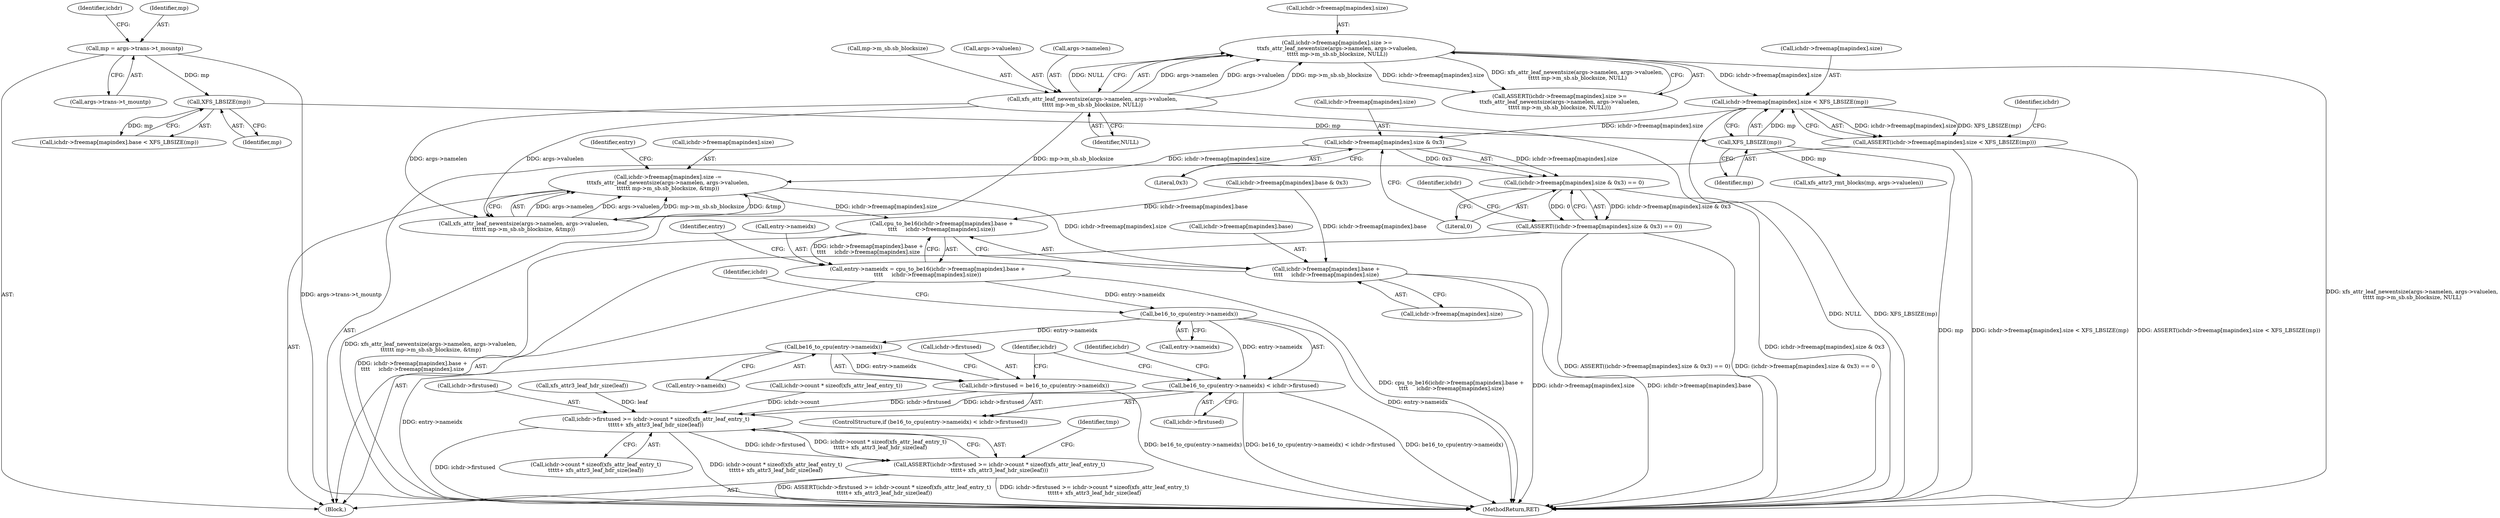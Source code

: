 digraph "0_linux_8275cdd0e7ac550dcce2b3ef6d2fb3b808c1ae59_2@API" {
"1000254" [label="(Call,ichdr->freemap[mapindex].size < XFS_LBSIZE(mp))"];
"1000232" [label="(Call,ichdr->freemap[mapindex].size >=\n\t\txfs_attr_leaf_newentsize(args->namelen, args->valuelen,\n\t\t\t\t\t mp->m_sb.sb_blocksize, NULL))"];
"1000240" [label="(Call,xfs_attr_leaf_newentsize(args->namelen, args->valuelen,\n\t\t\t\t\t mp->m_sb.sb_blocksize, NULL))"];
"1000262" [label="(Call,XFS_LBSIZE(mp))"];
"1000217" [label="(Call,XFS_LBSIZE(mp))"];
"1000201" [label="(Call,mp = args->trans->t_mountp)"];
"1000253" [label="(Call,ASSERT(ichdr->freemap[mapindex].size < XFS_LBSIZE(mp)))"];
"1000266" [label="(Call,ichdr->freemap[mapindex].size & 0x3)"];
"1000265" [label="(Call,(ichdr->freemap[mapindex].size & 0x3) == 0)"];
"1000264" [label="(Call,ASSERT((ichdr->freemap[mapindex].size & 0x3) == 0))"];
"1000276" [label="(Call,ichdr->freemap[mapindex].size -=\n\t\t\txfs_attr_leaf_newentsize(args->namelen, args->valuelen,\n\t\t\t\t\t\t mp->m_sb.sb_blocksize, &tmp))"];
"1000302" [label="(Call,cpu_to_be16(ichdr->freemap[mapindex].base +\n\t\t\t\t     ichdr->freemap[mapindex].size))"];
"1000298" [label="(Call,entry->nameidx = cpu_to_be16(ichdr->freemap[mapindex].base +\n\t\t\t\t     ichdr->freemap[mapindex].size))"];
"1000568" [label="(Call,be16_to_cpu(entry->nameidx))"];
"1000567" [label="(Call,be16_to_cpu(entry->nameidx) < ichdr->firstused)"];
"1000584" [label="(Call,ichdr->firstused >= ichdr->count * sizeof(xfs_attr_leaf_entry_t)\n\t\t\t\t\t+ xfs_attr3_leaf_hdr_size(leaf))"];
"1000583" [label="(Call,ASSERT(ichdr->firstused >= ichdr->count * sizeof(xfs_attr_leaf_entry_t)\n\t\t\t\t\t+ xfs_attr3_leaf_hdr_size(leaf)))"];
"1000579" [label="(Call,be16_to_cpu(entry->nameidx))"];
"1000575" [label="(Call,ichdr->firstused = be16_to_cpu(entry->nameidx))"];
"1000303" [label="(Call,ichdr->freemap[mapindex].base +\n\t\t\t\t     ichdr->freemap[mapindex].size)"];
"1000576" [label="(Call,ichdr->firstused)"];
"1000311" [label="(Call,ichdr->freemap[mapindex].size)"];
"1000567" [label="(Call,be16_to_cpu(entry->nameidx) < ichdr->firstused)"];
"1000275" [label="(Literal,0)"];
"1000284" [label="(Call,xfs_attr_leaf_newentsize(args->namelen, args->valuelen,\n\t\t\t\t\t\t mp->m_sb.sb_blocksize, &tmp))"];
"1000217" [label="(Call,XFS_LBSIZE(mp))"];
"1000302" [label="(Call,cpu_to_be16(ichdr->freemap[mapindex].base +\n\t\t\t\t     ichdr->freemap[mapindex].size))"];
"1000254" [label="(Call,ichdr->freemap[mapindex].size < XFS_LBSIZE(mp))"];
"1000262" [label="(Call,XFS_LBSIZE(mp))"];
"1000253" [label="(Call,ASSERT(ichdr->freemap[mapindex].size < XFS_LBSIZE(mp)))"];
"1000244" [label="(Call,args->valuelen)"];
"1000201" [label="(Call,mp = args->trans->t_mountp)"];
"1000537" [label="(Call,xfs_attr3_rmt_blocks(mp, args->valuelen))"];
"1000203" [label="(Call,args->trans->t_mountp)"];
"1000202" [label="(Identifier,mp)"];
"1000270" [label="(Identifier,ichdr)"];
"1000583" [label="(Call,ASSERT(ichdr->firstused >= ichdr->count * sizeof(xfs_attr_leaf_entry_t)\n\t\t\t\t\t+ xfs_attr3_leaf_hdr_size(leaf)))"];
"1000255" [label="(Call,ichdr->freemap[mapindex].size)"];
"1000586" [label="(Identifier,ichdr)"];
"1000218" [label="(Identifier,mp)"];
"1000595" [label="(Call,xfs_attr3_leaf_hdr_size(leaf))"];
"1000274" [label="(Literal,0x3)"];
"1000303" [label="(Call,ichdr->freemap[mapindex].base +\n\t\t\t\t     ichdr->freemap[mapindex].size)"];
"1000304" [label="(Call,ichdr->freemap[mapindex].base)"];
"1000300" [label="(Identifier,entry)"];
"1000267" [label="(Call,ichdr->freemap[mapindex].size)"];
"1000584" [label="(Call,ichdr->firstused >= ichdr->count * sizeof(xfs_attr_leaf_entry_t)\n\t\t\t\t\t+ xfs_attr3_leaf_hdr_size(leaf))"];
"1000298" [label="(Call,entry->nameidx = cpu_to_be16(ichdr->freemap[mapindex].base +\n\t\t\t\t     ichdr->freemap[mapindex].size))"];
"1000265" [label="(Call,(ichdr->freemap[mapindex].size & 0x3) == 0)"];
"1000580" [label="(Call,entry->nameidx)"];
"1000280" [label="(Identifier,ichdr)"];
"1000209" [label="(Call,ichdr->freemap[mapindex].base < XFS_LBSIZE(mp))"];
"1000241" [label="(Call,args->namelen)"];
"1000221" [label="(Call,ichdr->freemap[mapindex].base & 0x3)"];
"1000240" [label="(Call,xfs_attr_leaf_newentsize(args->namelen, args->valuelen,\n\t\t\t\t\t mp->m_sb.sb_blocksize, NULL))"];
"1000277" [label="(Call,ichdr->freemap[mapindex].size)"];
"1000110" [label="(Block,)"];
"1000579" [label="(Call,be16_to_cpu(entry->nameidx))"];
"1000588" [label="(Call,ichdr->count * sizeof(xfs_attr_leaf_entry_t)\n\t\t\t\t\t+ xfs_attr3_leaf_hdr_size(leaf))"];
"1000589" [label="(Call,ichdr->count * sizeof(xfs_attr_leaf_entry_t))"];
"1000263" [label="(Identifier,mp)"];
"1000231" [label="(Call,ASSERT(ichdr->freemap[mapindex].size >=\n\t\txfs_attr_leaf_newentsize(args->namelen, args->valuelen,\n\t\t\t\t\t mp->m_sb.sb_blocksize, NULL)))"];
"1000299" [label="(Call,entry->nameidx)"];
"1000252" [label="(Identifier,NULL)"];
"1000264" [label="(Call,ASSERT((ichdr->freemap[mapindex].size & 0x3) == 0))"];
"1000233" [label="(Call,ichdr->freemap[mapindex].size)"];
"1000572" [label="(Call,ichdr->firstused)"];
"1000276" [label="(Call,ichdr->freemap[mapindex].size -=\n\t\t\txfs_attr_leaf_newentsize(args->namelen, args->valuelen,\n\t\t\t\t\t\t mp->m_sb.sb_blocksize, &tmp))"];
"1000320" [label="(Identifier,entry)"];
"1000662" [label="(MethodReturn,RET)"];
"1000266" [label="(Call,ichdr->freemap[mapindex].size & 0x3)"];
"1000573" [label="(Identifier,ichdr)"];
"1000568" [label="(Call,be16_to_cpu(entry->nameidx))"];
"1000566" [label="(ControlStructure,if (be16_to_cpu(entry->nameidx) < ichdr->firstused))"];
"1000575" [label="(Call,ichdr->firstused = be16_to_cpu(entry->nameidx))"];
"1000598" [label="(Identifier,tmp)"];
"1000569" [label="(Call,entry->nameidx)"];
"1000577" [label="(Identifier,ichdr)"];
"1000585" [label="(Call,ichdr->firstused)"];
"1000247" [label="(Call,mp->m_sb.sb_blocksize)"];
"1000213" [label="(Identifier,ichdr)"];
"1000232" [label="(Call,ichdr->freemap[mapindex].size >=\n\t\txfs_attr_leaf_newentsize(args->namelen, args->valuelen,\n\t\t\t\t\t mp->m_sb.sb_blocksize, NULL))"];
"1000254" -> "1000253"  [label="AST: "];
"1000254" -> "1000262"  [label="CFG: "];
"1000255" -> "1000254"  [label="AST: "];
"1000262" -> "1000254"  [label="AST: "];
"1000253" -> "1000254"  [label="CFG: "];
"1000254" -> "1000662"  [label="DDG: XFS_LBSIZE(mp)"];
"1000254" -> "1000253"  [label="DDG: ichdr->freemap[mapindex].size"];
"1000254" -> "1000253"  [label="DDG: XFS_LBSIZE(mp)"];
"1000232" -> "1000254"  [label="DDG: ichdr->freemap[mapindex].size"];
"1000262" -> "1000254"  [label="DDG: mp"];
"1000254" -> "1000266"  [label="DDG: ichdr->freemap[mapindex].size"];
"1000232" -> "1000231"  [label="AST: "];
"1000232" -> "1000240"  [label="CFG: "];
"1000233" -> "1000232"  [label="AST: "];
"1000240" -> "1000232"  [label="AST: "];
"1000231" -> "1000232"  [label="CFG: "];
"1000232" -> "1000662"  [label="DDG: xfs_attr_leaf_newentsize(args->namelen, args->valuelen,\n\t\t\t\t\t mp->m_sb.sb_blocksize, NULL)"];
"1000232" -> "1000231"  [label="DDG: ichdr->freemap[mapindex].size"];
"1000232" -> "1000231"  [label="DDG: xfs_attr_leaf_newentsize(args->namelen, args->valuelen,\n\t\t\t\t\t mp->m_sb.sb_blocksize, NULL)"];
"1000240" -> "1000232"  [label="DDG: args->namelen"];
"1000240" -> "1000232"  [label="DDG: args->valuelen"];
"1000240" -> "1000232"  [label="DDG: mp->m_sb.sb_blocksize"];
"1000240" -> "1000232"  [label="DDG: NULL"];
"1000240" -> "1000252"  [label="CFG: "];
"1000241" -> "1000240"  [label="AST: "];
"1000244" -> "1000240"  [label="AST: "];
"1000247" -> "1000240"  [label="AST: "];
"1000252" -> "1000240"  [label="AST: "];
"1000240" -> "1000662"  [label="DDG: NULL"];
"1000240" -> "1000284"  [label="DDG: args->namelen"];
"1000240" -> "1000284"  [label="DDG: args->valuelen"];
"1000240" -> "1000284"  [label="DDG: mp->m_sb.sb_blocksize"];
"1000262" -> "1000263"  [label="CFG: "];
"1000263" -> "1000262"  [label="AST: "];
"1000262" -> "1000662"  [label="DDG: mp"];
"1000217" -> "1000262"  [label="DDG: mp"];
"1000262" -> "1000537"  [label="DDG: mp"];
"1000217" -> "1000209"  [label="AST: "];
"1000217" -> "1000218"  [label="CFG: "];
"1000218" -> "1000217"  [label="AST: "];
"1000209" -> "1000217"  [label="CFG: "];
"1000217" -> "1000209"  [label="DDG: mp"];
"1000201" -> "1000217"  [label="DDG: mp"];
"1000201" -> "1000110"  [label="AST: "];
"1000201" -> "1000203"  [label="CFG: "];
"1000202" -> "1000201"  [label="AST: "];
"1000203" -> "1000201"  [label="AST: "];
"1000213" -> "1000201"  [label="CFG: "];
"1000201" -> "1000662"  [label="DDG: args->trans->t_mountp"];
"1000253" -> "1000110"  [label="AST: "];
"1000270" -> "1000253"  [label="CFG: "];
"1000253" -> "1000662"  [label="DDG: ASSERT(ichdr->freemap[mapindex].size < XFS_LBSIZE(mp))"];
"1000253" -> "1000662"  [label="DDG: ichdr->freemap[mapindex].size < XFS_LBSIZE(mp)"];
"1000266" -> "1000265"  [label="AST: "];
"1000266" -> "1000274"  [label="CFG: "];
"1000267" -> "1000266"  [label="AST: "];
"1000274" -> "1000266"  [label="AST: "];
"1000275" -> "1000266"  [label="CFG: "];
"1000266" -> "1000265"  [label="DDG: ichdr->freemap[mapindex].size"];
"1000266" -> "1000265"  [label="DDG: 0x3"];
"1000266" -> "1000276"  [label="DDG: ichdr->freemap[mapindex].size"];
"1000265" -> "1000264"  [label="AST: "];
"1000265" -> "1000275"  [label="CFG: "];
"1000275" -> "1000265"  [label="AST: "];
"1000264" -> "1000265"  [label="CFG: "];
"1000265" -> "1000662"  [label="DDG: ichdr->freemap[mapindex].size & 0x3"];
"1000265" -> "1000264"  [label="DDG: ichdr->freemap[mapindex].size & 0x3"];
"1000265" -> "1000264"  [label="DDG: 0"];
"1000264" -> "1000110"  [label="AST: "];
"1000280" -> "1000264"  [label="CFG: "];
"1000264" -> "1000662"  [label="DDG: (ichdr->freemap[mapindex].size & 0x3) == 0"];
"1000264" -> "1000662"  [label="DDG: ASSERT((ichdr->freemap[mapindex].size & 0x3) == 0)"];
"1000276" -> "1000110"  [label="AST: "];
"1000276" -> "1000284"  [label="CFG: "];
"1000277" -> "1000276"  [label="AST: "];
"1000284" -> "1000276"  [label="AST: "];
"1000300" -> "1000276"  [label="CFG: "];
"1000276" -> "1000662"  [label="DDG: xfs_attr_leaf_newentsize(args->namelen, args->valuelen,\n\t\t\t\t\t\t mp->m_sb.sb_blocksize, &tmp)"];
"1000284" -> "1000276"  [label="DDG: args->namelen"];
"1000284" -> "1000276"  [label="DDG: args->valuelen"];
"1000284" -> "1000276"  [label="DDG: mp->m_sb.sb_blocksize"];
"1000284" -> "1000276"  [label="DDG: &tmp"];
"1000276" -> "1000302"  [label="DDG: ichdr->freemap[mapindex].size"];
"1000276" -> "1000303"  [label="DDG: ichdr->freemap[mapindex].size"];
"1000302" -> "1000298"  [label="AST: "];
"1000302" -> "1000303"  [label="CFG: "];
"1000303" -> "1000302"  [label="AST: "];
"1000298" -> "1000302"  [label="CFG: "];
"1000302" -> "1000662"  [label="DDG: ichdr->freemap[mapindex].base +\n\t\t\t\t     ichdr->freemap[mapindex].size"];
"1000302" -> "1000298"  [label="DDG: ichdr->freemap[mapindex].base +\n\t\t\t\t     ichdr->freemap[mapindex].size"];
"1000221" -> "1000302"  [label="DDG: ichdr->freemap[mapindex].base"];
"1000298" -> "1000110"  [label="AST: "];
"1000299" -> "1000298"  [label="AST: "];
"1000320" -> "1000298"  [label="CFG: "];
"1000298" -> "1000662"  [label="DDG: cpu_to_be16(ichdr->freemap[mapindex].base +\n\t\t\t\t     ichdr->freemap[mapindex].size)"];
"1000298" -> "1000568"  [label="DDG: entry->nameidx"];
"1000568" -> "1000567"  [label="AST: "];
"1000568" -> "1000569"  [label="CFG: "];
"1000569" -> "1000568"  [label="AST: "];
"1000573" -> "1000568"  [label="CFG: "];
"1000568" -> "1000662"  [label="DDG: entry->nameidx"];
"1000568" -> "1000567"  [label="DDG: entry->nameidx"];
"1000568" -> "1000579"  [label="DDG: entry->nameidx"];
"1000567" -> "1000566"  [label="AST: "];
"1000567" -> "1000572"  [label="CFG: "];
"1000572" -> "1000567"  [label="AST: "];
"1000577" -> "1000567"  [label="CFG: "];
"1000586" -> "1000567"  [label="CFG: "];
"1000567" -> "1000662"  [label="DDG: be16_to_cpu(entry->nameidx)"];
"1000567" -> "1000662"  [label="DDG: be16_to_cpu(entry->nameidx) < ichdr->firstused"];
"1000567" -> "1000584"  [label="DDG: ichdr->firstused"];
"1000584" -> "1000583"  [label="AST: "];
"1000584" -> "1000588"  [label="CFG: "];
"1000585" -> "1000584"  [label="AST: "];
"1000588" -> "1000584"  [label="AST: "];
"1000583" -> "1000584"  [label="CFG: "];
"1000584" -> "1000662"  [label="DDG: ichdr->count * sizeof(xfs_attr_leaf_entry_t)\n\t\t\t\t\t+ xfs_attr3_leaf_hdr_size(leaf)"];
"1000584" -> "1000662"  [label="DDG: ichdr->firstused"];
"1000584" -> "1000583"  [label="DDG: ichdr->firstused"];
"1000584" -> "1000583"  [label="DDG: ichdr->count * sizeof(xfs_attr_leaf_entry_t)\n\t\t\t\t\t+ xfs_attr3_leaf_hdr_size(leaf)"];
"1000575" -> "1000584"  [label="DDG: ichdr->firstused"];
"1000589" -> "1000584"  [label="DDG: ichdr->count"];
"1000595" -> "1000584"  [label="DDG: leaf"];
"1000583" -> "1000110"  [label="AST: "];
"1000598" -> "1000583"  [label="CFG: "];
"1000583" -> "1000662"  [label="DDG: ASSERT(ichdr->firstused >= ichdr->count * sizeof(xfs_attr_leaf_entry_t)\n\t\t\t\t\t+ xfs_attr3_leaf_hdr_size(leaf))"];
"1000583" -> "1000662"  [label="DDG: ichdr->firstused >= ichdr->count * sizeof(xfs_attr_leaf_entry_t)\n\t\t\t\t\t+ xfs_attr3_leaf_hdr_size(leaf)"];
"1000579" -> "1000575"  [label="AST: "];
"1000579" -> "1000580"  [label="CFG: "];
"1000580" -> "1000579"  [label="AST: "];
"1000575" -> "1000579"  [label="CFG: "];
"1000579" -> "1000662"  [label="DDG: entry->nameidx"];
"1000579" -> "1000575"  [label="DDG: entry->nameidx"];
"1000575" -> "1000566"  [label="AST: "];
"1000576" -> "1000575"  [label="AST: "];
"1000586" -> "1000575"  [label="CFG: "];
"1000575" -> "1000662"  [label="DDG: be16_to_cpu(entry->nameidx)"];
"1000303" -> "1000311"  [label="CFG: "];
"1000304" -> "1000303"  [label="AST: "];
"1000311" -> "1000303"  [label="AST: "];
"1000303" -> "1000662"  [label="DDG: ichdr->freemap[mapindex].base"];
"1000303" -> "1000662"  [label="DDG: ichdr->freemap[mapindex].size"];
"1000221" -> "1000303"  [label="DDG: ichdr->freemap[mapindex].base"];
}
